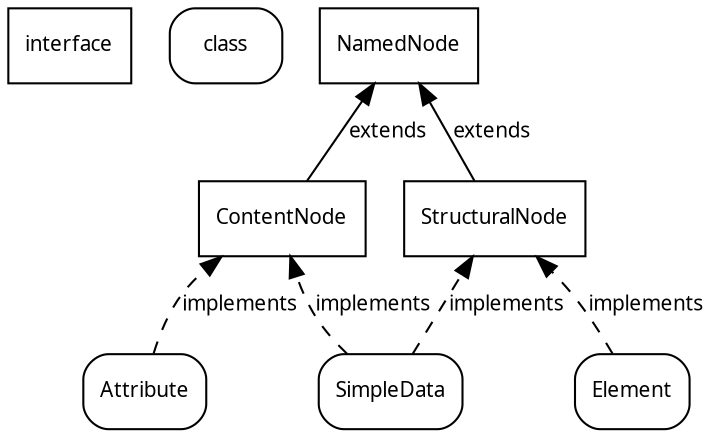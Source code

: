 digraph interfaces_nodes {
	rankdir = BT;
	node [shape = rectangle, fontname = "TeXGyrePagella-Regular", fontsize = 10];
	edge [fontname = "TeXGyrePagella-Regular", fontsize = 10];

{
	rank = same;
	interface;
	class [style= rounded];
	NamedNode;
}
	ContentNode;
	StructuralNode;
	Attribute [style= rounded];
	SimpleData [style= rounded];
	Element [style= rounded];

	StructuralNode -> NamedNode [label = "extends"];
	ContentNode -> NamedNode [label = "extends"];
	Element -> StructuralNode [style = dashed, label = "implements"];
	SimpleData -> StructuralNode [style = dashed, label = "implements"];
	SimpleData -> ContentNode [style = dashed, label = "implements"];
	Attribute -> ContentNode [style = dashed, label = "implements"];
}